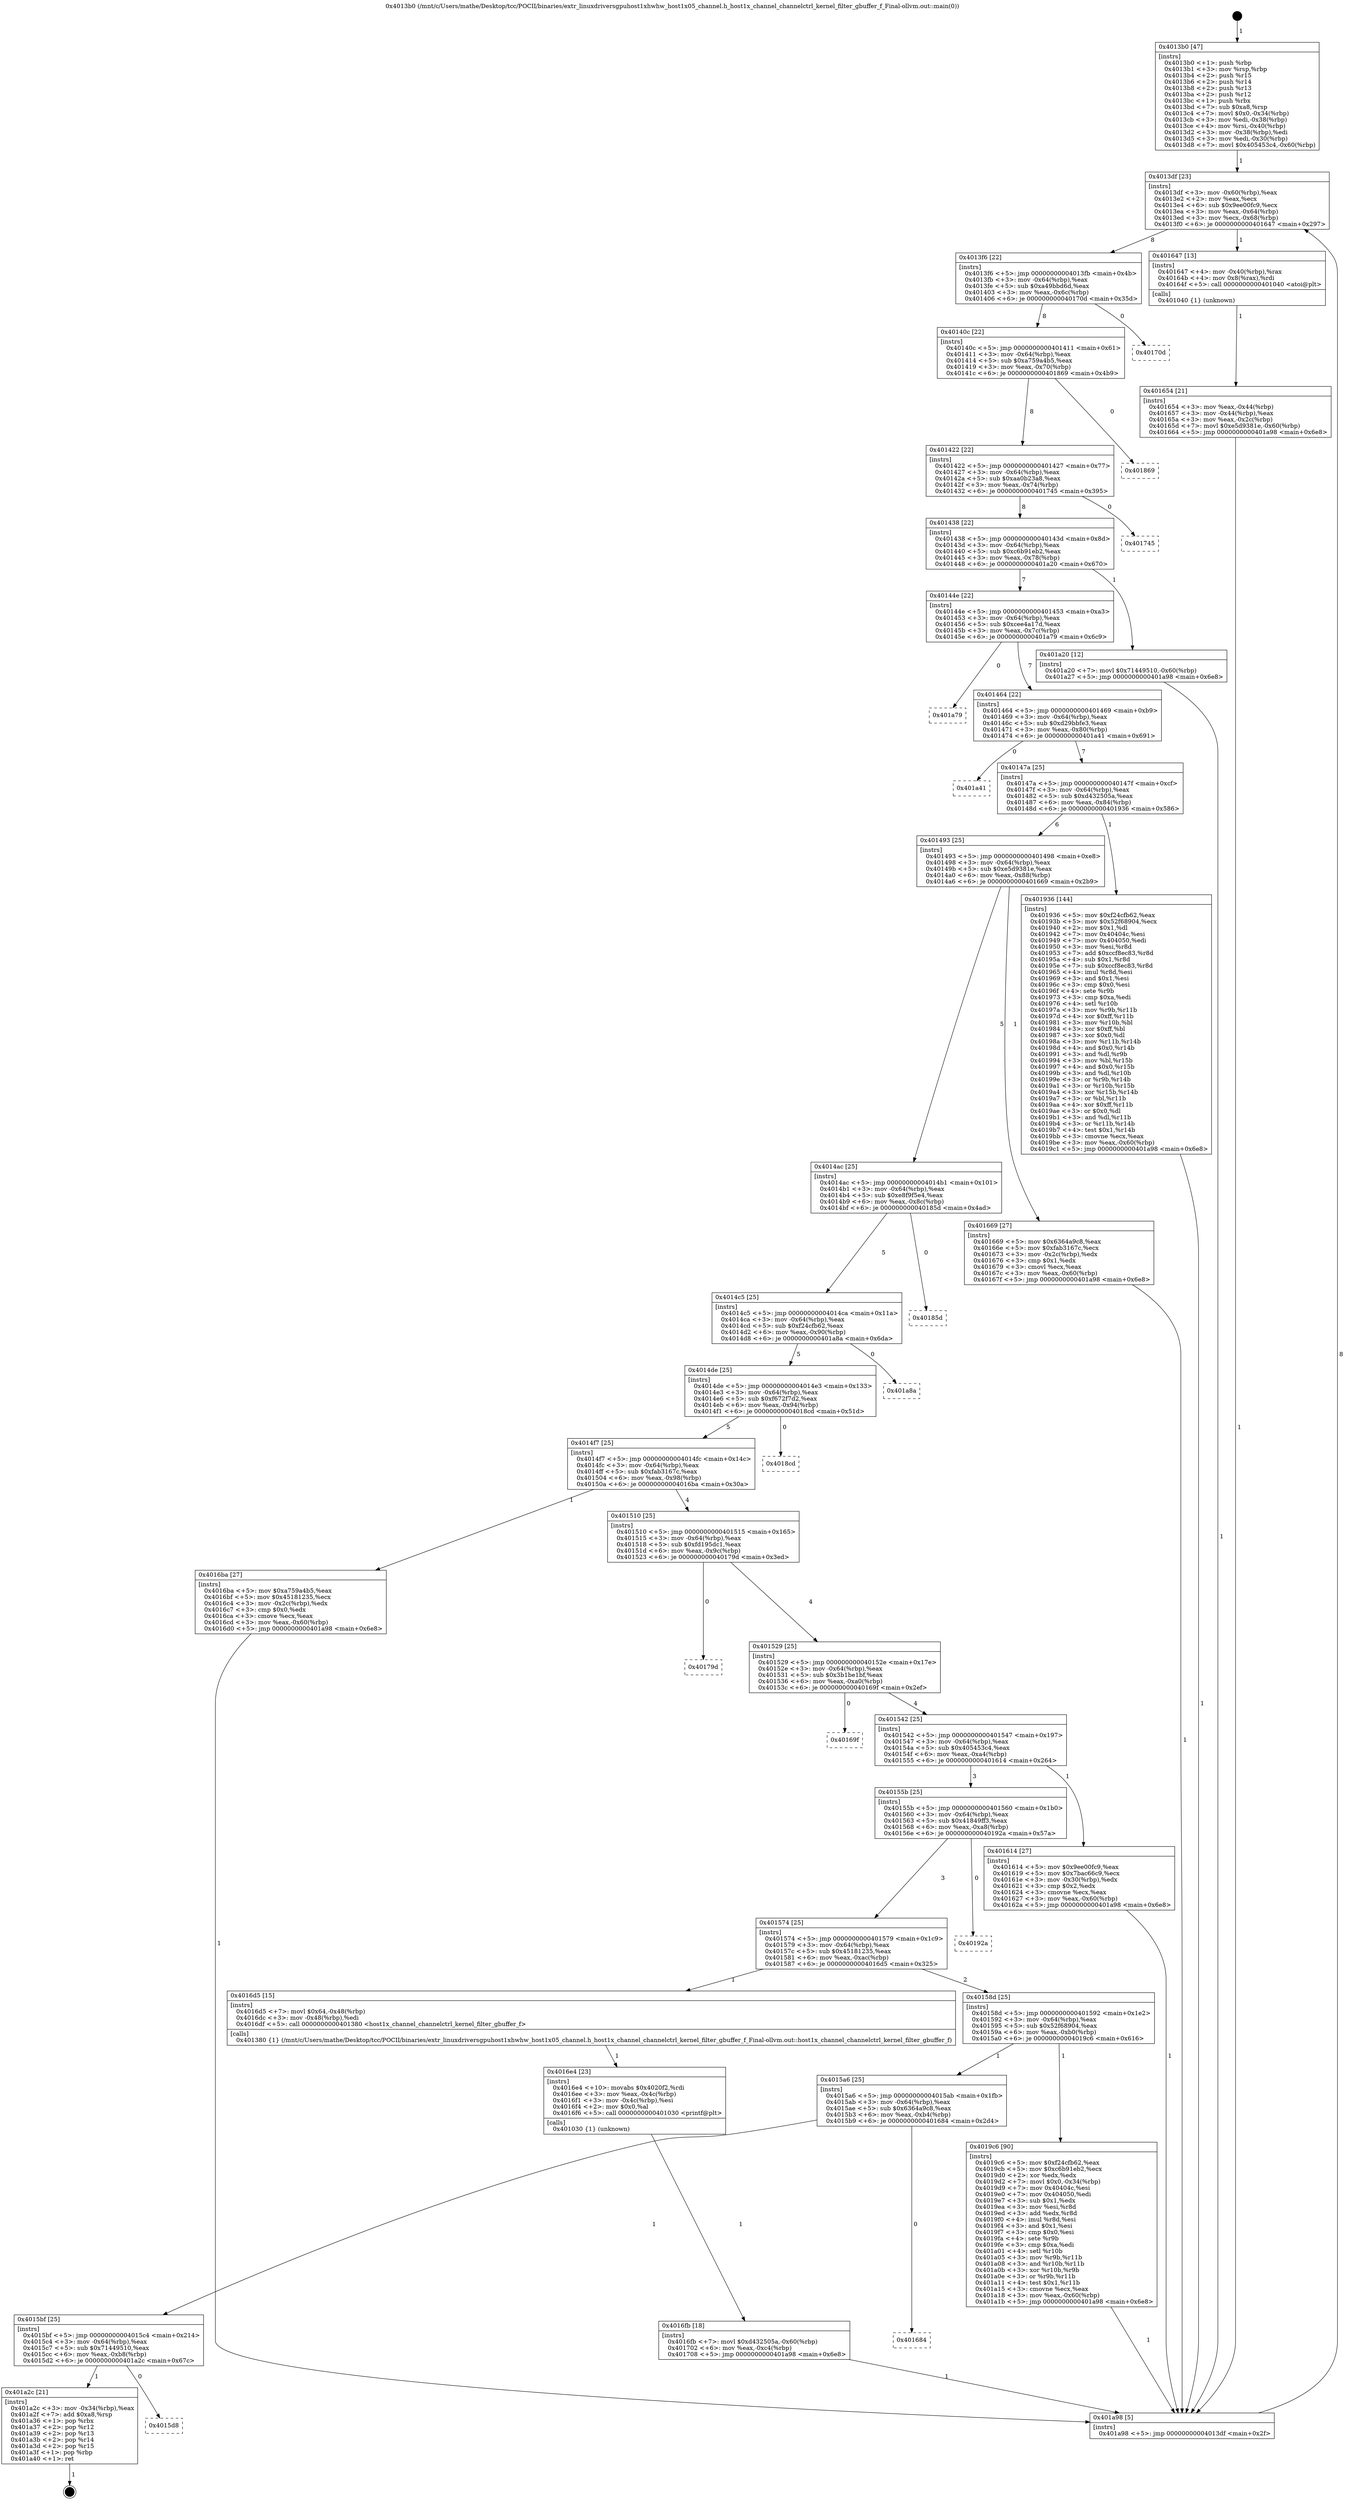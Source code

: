digraph "0x4013b0" {
  label = "0x4013b0 (/mnt/c/Users/mathe/Desktop/tcc/POCII/binaries/extr_linuxdriversgpuhost1xhwhw_host1x05_channel.h_host1x_channel_channelctrl_kernel_filter_gbuffer_f_Final-ollvm.out::main(0))"
  labelloc = "t"
  node[shape=record]

  Entry [label="",width=0.3,height=0.3,shape=circle,fillcolor=black,style=filled]
  "0x4013df" [label="{
     0x4013df [23]\l
     | [instrs]\l
     &nbsp;&nbsp;0x4013df \<+3\>: mov -0x60(%rbp),%eax\l
     &nbsp;&nbsp;0x4013e2 \<+2\>: mov %eax,%ecx\l
     &nbsp;&nbsp;0x4013e4 \<+6\>: sub $0x9ee00fc9,%ecx\l
     &nbsp;&nbsp;0x4013ea \<+3\>: mov %eax,-0x64(%rbp)\l
     &nbsp;&nbsp;0x4013ed \<+3\>: mov %ecx,-0x68(%rbp)\l
     &nbsp;&nbsp;0x4013f0 \<+6\>: je 0000000000401647 \<main+0x297\>\l
  }"]
  "0x401647" [label="{
     0x401647 [13]\l
     | [instrs]\l
     &nbsp;&nbsp;0x401647 \<+4\>: mov -0x40(%rbp),%rax\l
     &nbsp;&nbsp;0x40164b \<+4\>: mov 0x8(%rax),%rdi\l
     &nbsp;&nbsp;0x40164f \<+5\>: call 0000000000401040 \<atoi@plt\>\l
     | [calls]\l
     &nbsp;&nbsp;0x401040 \{1\} (unknown)\l
  }"]
  "0x4013f6" [label="{
     0x4013f6 [22]\l
     | [instrs]\l
     &nbsp;&nbsp;0x4013f6 \<+5\>: jmp 00000000004013fb \<main+0x4b\>\l
     &nbsp;&nbsp;0x4013fb \<+3\>: mov -0x64(%rbp),%eax\l
     &nbsp;&nbsp;0x4013fe \<+5\>: sub $0xa49bbd6d,%eax\l
     &nbsp;&nbsp;0x401403 \<+3\>: mov %eax,-0x6c(%rbp)\l
     &nbsp;&nbsp;0x401406 \<+6\>: je 000000000040170d \<main+0x35d\>\l
  }"]
  Exit [label="",width=0.3,height=0.3,shape=circle,fillcolor=black,style=filled,peripheries=2]
  "0x40170d" [label="{
     0x40170d\l
  }", style=dashed]
  "0x40140c" [label="{
     0x40140c [22]\l
     | [instrs]\l
     &nbsp;&nbsp;0x40140c \<+5\>: jmp 0000000000401411 \<main+0x61\>\l
     &nbsp;&nbsp;0x401411 \<+3\>: mov -0x64(%rbp),%eax\l
     &nbsp;&nbsp;0x401414 \<+5\>: sub $0xa759a4b5,%eax\l
     &nbsp;&nbsp;0x401419 \<+3\>: mov %eax,-0x70(%rbp)\l
     &nbsp;&nbsp;0x40141c \<+6\>: je 0000000000401869 \<main+0x4b9\>\l
  }"]
  "0x4015d8" [label="{
     0x4015d8\l
  }", style=dashed]
  "0x401869" [label="{
     0x401869\l
  }", style=dashed]
  "0x401422" [label="{
     0x401422 [22]\l
     | [instrs]\l
     &nbsp;&nbsp;0x401422 \<+5\>: jmp 0000000000401427 \<main+0x77\>\l
     &nbsp;&nbsp;0x401427 \<+3\>: mov -0x64(%rbp),%eax\l
     &nbsp;&nbsp;0x40142a \<+5\>: sub $0xaa0b23a8,%eax\l
     &nbsp;&nbsp;0x40142f \<+3\>: mov %eax,-0x74(%rbp)\l
     &nbsp;&nbsp;0x401432 \<+6\>: je 0000000000401745 \<main+0x395\>\l
  }"]
  "0x401a2c" [label="{
     0x401a2c [21]\l
     | [instrs]\l
     &nbsp;&nbsp;0x401a2c \<+3\>: mov -0x34(%rbp),%eax\l
     &nbsp;&nbsp;0x401a2f \<+7\>: add $0xa8,%rsp\l
     &nbsp;&nbsp;0x401a36 \<+1\>: pop %rbx\l
     &nbsp;&nbsp;0x401a37 \<+2\>: pop %r12\l
     &nbsp;&nbsp;0x401a39 \<+2\>: pop %r13\l
     &nbsp;&nbsp;0x401a3b \<+2\>: pop %r14\l
     &nbsp;&nbsp;0x401a3d \<+2\>: pop %r15\l
     &nbsp;&nbsp;0x401a3f \<+1\>: pop %rbp\l
     &nbsp;&nbsp;0x401a40 \<+1\>: ret\l
  }"]
  "0x401745" [label="{
     0x401745\l
  }", style=dashed]
  "0x401438" [label="{
     0x401438 [22]\l
     | [instrs]\l
     &nbsp;&nbsp;0x401438 \<+5\>: jmp 000000000040143d \<main+0x8d\>\l
     &nbsp;&nbsp;0x40143d \<+3\>: mov -0x64(%rbp),%eax\l
     &nbsp;&nbsp;0x401440 \<+5\>: sub $0xc6b91eb2,%eax\l
     &nbsp;&nbsp;0x401445 \<+3\>: mov %eax,-0x78(%rbp)\l
     &nbsp;&nbsp;0x401448 \<+6\>: je 0000000000401a20 \<main+0x670\>\l
  }"]
  "0x4015bf" [label="{
     0x4015bf [25]\l
     | [instrs]\l
     &nbsp;&nbsp;0x4015bf \<+5\>: jmp 00000000004015c4 \<main+0x214\>\l
     &nbsp;&nbsp;0x4015c4 \<+3\>: mov -0x64(%rbp),%eax\l
     &nbsp;&nbsp;0x4015c7 \<+5\>: sub $0x71449510,%eax\l
     &nbsp;&nbsp;0x4015cc \<+6\>: mov %eax,-0xb8(%rbp)\l
     &nbsp;&nbsp;0x4015d2 \<+6\>: je 0000000000401a2c \<main+0x67c\>\l
  }"]
  "0x401a20" [label="{
     0x401a20 [12]\l
     | [instrs]\l
     &nbsp;&nbsp;0x401a20 \<+7\>: movl $0x71449510,-0x60(%rbp)\l
     &nbsp;&nbsp;0x401a27 \<+5\>: jmp 0000000000401a98 \<main+0x6e8\>\l
  }"]
  "0x40144e" [label="{
     0x40144e [22]\l
     | [instrs]\l
     &nbsp;&nbsp;0x40144e \<+5\>: jmp 0000000000401453 \<main+0xa3\>\l
     &nbsp;&nbsp;0x401453 \<+3\>: mov -0x64(%rbp),%eax\l
     &nbsp;&nbsp;0x401456 \<+5\>: sub $0xcee4a17d,%eax\l
     &nbsp;&nbsp;0x40145b \<+3\>: mov %eax,-0x7c(%rbp)\l
     &nbsp;&nbsp;0x40145e \<+6\>: je 0000000000401a79 \<main+0x6c9\>\l
  }"]
  "0x401684" [label="{
     0x401684\l
  }", style=dashed]
  "0x401a79" [label="{
     0x401a79\l
  }", style=dashed]
  "0x401464" [label="{
     0x401464 [22]\l
     | [instrs]\l
     &nbsp;&nbsp;0x401464 \<+5\>: jmp 0000000000401469 \<main+0xb9\>\l
     &nbsp;&nbsp;0x401469 \<+3\>: mov -0x64(%rbp),%eax\l
     &nbsp;&nbsp;0x40146c \<+5\>: sub $0xd29bbfe3,%eax\l
     &nbsp;&nbsp;0x401471 \<+3\>: mov %eax,-0x80(%rbp)\l
     &nbsp;&nbsp;0x401474 \<+6\>: je 0000000000401a41 \<main+0x691\>\l
  }"]
  "0x4015a6" [label="{
     0x4015a6 [25]\l
     | [instrs]\l
     &nbsp;&nbsp;0x4015a6 \<+5\>: jmp 00000000004015ab \<main+0x1fb\>\l
     &nbsp;&nbsp;0x4015ab \<+3\>: mov -0x64(%rbp),%eax\l
     &nbsp;&nbsp;0x4015ae \<+5\>: sub $0x6364a9c8,%eax\l
     &nbsp;&nbsp;0x4015b3 \<+6\>: mov %eax,-0xb4(%rbp)\l
     &nbsp;&nbsp;0x4015b9 \<+6\>: je 0000000000401684 \<main+0x2d4\>\l
  }"]
  "0x401a41" [label="{
     0x401a41\l
  }", style=dashed]
  "0x40147a" [label="{
     0x40147a [25]\l
     | [instrs]\l
     &nbsp;&nbsp;0x40147a \<+5\>: jmp 000000000040147f \<main+0xcf\>\l
     &nbsp;&nbsp;0x40147f \<+3\>: mov -0x64(%rbp),%eax\l
     &nbsp;&nbsp;0x401482 \<+5\>: sub $0xd432505a,%eax\l
     &nbsp;&nbsp;0x401487 \<+6\>: mov %eax,-0x84(%rbp)\l
     &nbsp;&nbsp;0x40148d \<+6\>: je 0000000000401936 \<main+0x586\>\l
  }"]
  "0x4019c6" [label="{
     0x4019c6 [90]\l
     | [instrs]\l
     &nbsp;&nbsp;0x4019c6 \<+5\>: mov $0xf24cfb62,%eax\l
     &nbsp;&nbsp;0x4019cb \<+5\>: mov $0xc6b91eb2,%ecx\l
     &nbsp;&nbsp;0x4019d0 \<+2\>: xor %edx,%edx\l
     &nbsp;&nbsp;0x4019d2 \<+7\>: movl $0x0,-0x34(%rbp)\l
     &nbsp;&nbsp;0x4019d9 \<+7\>: mov 0x40404c,%esi\l
     &nbsp;&nbsp;0x4019e0 \<+7\>: mov 0x404050,%edi\l
     &nbsp;&nbsp;0x4019e7 \<+3\>: sub $0x1,%edx\l
     &nbsp;&nbsp;0x4019ea \<+3\>: mov %esi,%r8d\l
     &nbsp;&nbsp;0x4019ed \<+3\>: add %edx,%r8d\l
     &nbsp;&nbsp;0x4019f0 \<+4\>: imul %r8d,%esi\l
     &nbsp;&nbsp;0x4019f4 \<+3\>: and $0x1,%esi\l
     &nbsp;&nbsp;0x4019f7 \<+3\>: cmp $0x0,%esi\l
     &nbsp;&nbsp;0x4019fa \<+4\>: sete %r9b\l
     &nbsp;&nbsp;0x4019fe \<+3\>: cmp $0xa,%edi\l
     &nbsp;&nbsp;0x401a01 \<+4\>: setl %r10b\l
     &nbsp;&nbsp;0x401a05 \<+3\>: mov %r9b,%r11b\l
     &nbsp;&nbsp;0x401a08 \<+3\>: and %r10b,%r11b\l
     &nbsp;&nbsp;0x401a0b \<+3\>: xor %r10b,%r9b\l
     &nbsp;&nbsp;0x401a0e \<+3\>: or %r9b,%r11b\l
     &nbsp;&nbsp;0x401a11 \<+4\>: test $0x1,%r11b\l
     &nbsp;&nbsp;0x401a15 \<+3\>: cmovne %ecx,%eax\l
     &nbsp;&nbsp;0x401a18 \<+3\>: mov %eax,-0x60(%rbp)\l
     &nbsp;&nbsp;0x401a1b \<+5\>: jmp 0000000000401a98 \<main+0x6e8\>\l
  }"]
  "0x401936" [label="{
     0x401936 [144]\l
     | [instrs]\l
     &nbsp;&nbsp;0x401936 \<+5\>: mov $0xf24cfb62,%eax\l
     &nbsp;&nbsp;0x40193b \<+5\>: mov $0x52f68904,%ecx\l
     &nbsp;&nbsp;0x401940 \<+2\>: mov $0x1,%dl\l
     &nbsp;&nbsp;0x401942 \<+7\>: mov 0x40404c,%esi\l
     &nbsp;&nbsp;0x401949 \<+7\>: mov 0x404050,%edi\l
     &nbsp;&nbsp;0x401950 \<+3\>: mov %esi,%r8d\l
     &nbsp;&nbsp;0x401953 \<+7\>: add $0xccf8ec83,%r8d\l
     &nbsp;&nbsp;0x40195a \<+4\>: sub $0x1,%r8d\l
     &nbsp;&nbsp;0x40195e \<+7\>: sub $0xccf8ec83,%r8d\l
     &nbsp;&nbsp;0x401965 \<+4\>: imul %r8d,%esi\l
     &nbsp;&nbsp;0x401969 \<+3\>: and $0x1,%esi\l
     &nbsp;&nbsp;0x40196c \<+3\>: cmp $0x0,%esi\l
     &nbsp;&nbsp;0x40196f \<+4\>: sete %r9b\l
     &nbsp;&nbsp;0x401973 \<+3\>: cmp $0xa,%edi\l
     &nbsp;&nbsp;0x401976 \<+4\>: setl %r10b\l
     &nbsp;&nbsp;0x40197a \<+3\>: mov %r9b,%r11b\l
     &nbsp;&nbsp;0x40197d \<+4\>: xor $0xff,%r11b\l
     &nbsp;&nbsp;0x401981 \<+3\>: mov %r10b,%bl\l
     &nbsp;&nbsp;0x401984 \<+3\>: xor $0xff,%bl\l
     &nbsp;&nbsp;0x401987 \<+3\>: xor $0x0,%dl\l
     &nbsp;&nbsp;0x40198a \<+3\>: mov %r11b,%r14b\l
     &nbsp;&nbsp;0x40198d \<+4\>: and $0x0,%r14b\l
     &nbsp;&nbsp;0x401991 \<+3\>: and %dl,%r9b\l
     &nbsp;&nbsp;0x401994 \<+3\>: mov %bl,%r15b\l
     &nbsp;&nbsp;0x401997 \<+4\>: and $0x0,%r15b\l
     &nbsp;&nbsp;0x40199b \<+3\>: and %dl,%r10b\l
     &nbsp;&nbsp;0x40199e \<+3\>: or %r9b,%r14b\l
     &nbsp;&nbsp;0x4019a1 \<+3\>: or %r10b,%r15b\l
     &nbsp;&nbsp;0x4019a4 \<+3\>: xor %r15b,%r14b\l
     &nbsp;&nbsp;0x4019a7 \<+3\>: or %bl,%r11b\l
     &nbsp;&nbsp;0x4019aa \<+4\>: xor $0xff,%r11b\l
     &nbsp;&nbsp;0x4019ae \<+3\>: or $0x0,%dl\l
     &nbsp;&nbsp;0x4019b1 \<+3\>: and %dl,%r11b\l
     &nbsp;&nbsp;0x4019b4 \<+3\>: or %r11b,%r14b\l
     &nbsp;&nbsp;0x4019b7 \<+4\>: test $0x1,%r14b\l
     &nbsp;&nbsp;0x4019bb \<+3\>: cmovne %ecx,%eax\l
     &nbsp;&nbsp;0x4019be \<+3\>: mov %eax,-0x60(%rbp)\l
     &nbsp;&nbsp;0x4019c1 \<+5\>: jmp 0000000000401a98 \<main+0x6e8\>\l
  }"]
  "0x401493" [label="{
     0x401493 [25]\l
     | [instrs]\l
     &nbsp;&nbsp;0x401493 \<+5\>: jmp 0000000000401498 \<main+0xe8\>\l
     &nbsp;&nbsp;0x401498 \<+3\>: mov -0x64(%rbp),%eax\l
     &nbsp;&nbsp;0x40149b \<+5\>: sub $0xe5d9381e,%eax\l
     &nbsp;&nbsp;0x4014a0 \<+6\>: mov %eax,-0x88(%rbp)\l
     &nbsp;&nbsp;0x4014a6 \<+6\>: je 0000000000401669 \<main+0x2b9\>\l
  }"]
  "0x4016fb" [label="{
     0x4016fb [18]\l
     | [instrs]\l
     &nbsp;&nbsp;0x4016fb \<+7\>: movl $0xd432505a,-0x60(%rbp)\l
     &nbsp;&nbsp;0x401702 \<+6\>: mov %eax,-0xc4(%rbp)\l
     &nbsp;&nbsp;0x401708 \<+5\>: jmp 0000000000401a98 \<main+0x6e8\>\l
  }"]
  "0x401669" [label="{
     0x401669 [27]\l
     | [instrs]\l
     &nbsp;&nbsp;0x401669 \<+5\>: mov $0x6364a9c8,%eax\l
     &nbsp;&nbsp;0x40166e \<+5\>: mov $0xfab3167c,%ecx\l
     &nbsp;&nbsp;0x401673 \<+3\>: mov -0x2c(%rbp),%edx\l
     &nbsp;&nbsp;0x401676 \<+3\>: cmp $0x1,%edx\l
     &nbsp;&nbsp;0x401679 \<+3\>: cmovl %ecx,%eax\l
     &nbsp;&nbsp;0x40167c \<+3\>: mov %eax,-0x60(%rbp)\l
     &nbsp;&nbsp;0x40167f \<+5\>: jmp 0000000000401a98 \<main+0x6e8\>\l
  }"]
  "0x4014ac" [label="{
     0x4014ac [25]\l
     | [instrs]\l
     &nbsp;&nbsp;0x4014ac \<+5\>: jmp 00000000004014b1 \<main+0x101\>\l
     &nbsp;&nbsp;0x4014b1 \<+3\>: mov -0x64(%rbp),%eax\l
     &nbsp;&nbsp;0x4014b4 \<+5\>: sub $0xe8f9f5e4,%eax\l
     &nbsp;&nbsp;0x4014b9 \<+6\>: mov %eax,-0x8c(%rbp)\l
     &nbsp;&nbsp;0x4014bf \<+6\>: je 000000000040185d \<main+0x4ad\>\l
  }"]
  "0x4016e4" [label="{
     0x4016e4 [23]\l
     | [instrs]\l
     &nbsp;&nbsp;0x4016e4 \<+10\>: movabs $0x4020f2,%rdi\l
     &nbsp;&nbsp;0x4016ee \<+3\>: mov %eax,-0x4c(%rbp)\l
     &nbsp;&nbsp;0x4016f1 \<+3\>: mov -0x4c(%rbp),%esi\l
     &nbsp;&nbsp;0x4016f4 \<+2\>: mov $0x0,%al\l
     &nbsp;&nbsp;0x4016f6 \<+5\>: call 0000000000401030 \<printf@plt\>\l
     | [calls]\l
     &nbsp;&nbsp;0x401030 \{1\} (unknown)\l
  }"]
  "0x40185d" [label="{
     0x40185d\l
  }", style=dashed]
  "0x4014c5" [label="{
     0x4014c5 [25]\l
     | [instrs]\l
     &nbsp;&nbsp;0x4014c5 \<+5\>: jmp 00000000004014ca \<main+0x11a\>\l
     &nbsp;&nbsp;0x4014ca \<+3\>: mov -0x64(%rbp),%eax\l
     &nbsp;&nbsp;0x4014cd \<+5\>: sub $0xf24cfb62,%eax\l
     &nbsp;&nbsp;0x4014d2 \<+6\>: mov %eax,-0x90(%rbp)\l
     &nbsp;&nbsp;0x4014d8 \<+6\>: je 0000000000401a8a \<main+0x6da\>\l
  }"]
  "0x40158d" [label="{
     0x40158d [25]\l
     | [instrs]\l
     &nbsp;&nbsp;0x40158d \<+5\>: jmp 0000000000401592 \<main+0x1e2\>\l
     &nbsp;&nbsp;0x401592 \<+3\>: mov -0x64(%rbp),%eax\l
     &nbsp;&nbsp;0x401595 \<+5\>: sub $0x52f68904,%eax\l
     &nbsp;&nbsp;0x40159a \<+6\>: mov %eax,-0xb0(%rbp)\l
     &nbsp;&nbsp;0x4015a0 \<+6\>: je 00000000004019c6 \<main+0x616\>\l
  }"]
  "0x401a8a" [label="{
     0x401a8a\l
  }", style=dashed]
  "0x4014de" [label="{
     0x4014de [25]\l
     | [instrs]\l
     &nbsp;&nbsp;0x4014de \<+5\>: jmp 00000000004014e3 \<main+0x133\>\l
     &nbsp;&nbsp;0x4014e3 \<+3\>: mov -0x64(%rbp),%eax\l
     &nbsp;&nbsp;0x4014e6 \<+5\>: sub $0xf672f7d2,%eax\l
     &nbsp;&nbsp;0x4014eb \<+6\>: mov %eax,-0x94(%rbp)\l
     &nbsp;&nbsp;0x4014f1 \<+6\>: je 00000000004018cd \<main+0x51d\>\l
  }"]
  "0x4016d5" [label="{
     0x4016d5 [15]\l
     | [instrs]\l
     &nbsp;&nbsp;0x4016d5 \<+7\>: movl $0x64,-0x48(%rbp)\l
     &nbsp;&nbsp;0x4016dc \<+3\>: mov -0x48(%rbp),%edi\l
     &nbsp;&nbsp;0x4016df \<+5\>: call 0000000000401380 \<host1x_channel_channelctrl_kernel_filter_gbuffer_f\>\l
     | [calls]\l
     &nbsp;&nbsp;0x401380 \{1\} (/mnt/c/Users/mathe/Desktop/tcc/POCII/binaries/extr_linuxdriversgpuhost1xhwhw_host1x05_channel.h_host1x_channel_channelctrl_kernel_filter_gbuffer_f_Final-ollvm.out::host1x_channel_channelctrl_kernel_filter_gbuffer_f)\l
  }"]
  "0x4018cd" [label="{
     0x4018cd\l
  }", style=dashed]
  "0x4014f7" [label="{
     0x4014f7 [25]\l
     | [instrs]\l
     &nbsp;&nbsp;0x4014f7 \<+5\>: jmp 00000000004014fc \<main+0x14c\>\l
     &nbsp;&nbsp;0x4014fc \<+3\>: mov -0x64(%rbp),%eax\l
     &nbsp;&nbsp;0x4014ff \<+5\>: sub $0xfab3167c,%eax\l
     &nbsp;&nbsp;0x401504 \<+6\>: mov %eax,-0x98(%rbp)\l
     &nbsp;&nbsp;0x40150a \<+6\>: je 00000000004016ba \<main+0x30a\>\l
  }"]
  "0x401574" [label="{
     0x401574 [25]\l
     | [instrs]\l
     &nbsp;&nbsp;0x401574 \<+5\>: jmp 0000000000401579 \<main+0x1c9\>\l
     &nbsp;&nbsp;0x401579 \<+3\>: mov -0x64(%rbp),%eax\l
     &nbsp;&nbsp;0x40157c \<+5\>: sub $0x45181235,%eax\l
     &nbsp;&nbsp;0x401581 \<+6\>: mov %eax,-0xac(%rbp)\l
     &nbsp;&nbsp;0x401587 \<+6\>: je 00000000004016d5 \<main+0x325\>\l
  }"]
  "0x4016ba" [label="{
     0x4016ba [27]\l
     | [instrs]\l
     &nbsp;&nbsp;0x4016ba \<+5\>: mov $0xa759a4b5,%eax\l
     &nbsp;&nbsp;0x4016bf \<+5\>: mov $0x45181235,%ecx\l
     &nbsp;&nbsp;0x4016c4 \<+3\>: mov -0x2c(%rbp),%edx\l
     &nbsp;&nbsp;0x4016c7 \<+3\>: cmp $0x0,%edx\l
     &nbsp;&nbsp;0x4016ca \<+3\>: cmove %ecx,%eax\l
     &nbsp;&nbsp;0x4016cd \<+3\>: mov %eax,-0x60(%rbp)\l
     &nbsp;&nbsp;0x4016d0 \<+5\>: jmp 0000000000401a98 \<main+0x6e8\>\l
  }"]
  "0x401510" [label="{
     0x401510 [25]\l
     | [instrs]\l
     &nbsp;&nbsp;0x401510 \<+5\>: jmp 0000000000401515 \<main+0x165\>\l
     &nbsp;&nbsp;0x401515 \<+3\>: mov -0x64(%rbp),%eax\l
     &nbsp;&nbsp;0x401518 \<+5\>: sub $0xfd195dc1,%eax\l
     &nbsp;&nbsp;0x40151d \<+6\>: mov %eax,-0x9c(%rbp)\l
     &nbsp;&nbsp;0x401523 \<+6\>: je 000000000040179d \<main+0x3ed\>\l
  }"]
  "0x40192a" [label="{
     0x40192a\l
  }", style=dashed]
  "0x40179d" [label="{
     0x40179d\l
  }", style=dashed]
  "0x401529" [label="{
     0x401529 [25]\l
     | [instrs]\l
     &nbsp;&nbsp;0x401529 \<+5\>: jmp 000000000040152e \<main+0x17e\>\l
     &nbsp;&nbsp;0x40152e \<+3\>: mov -0x64(%rbp),%eax\l
     &nbsp;&nbsp;0x401531 \<+5\>: sub $0x3b1be1bf,%eax\l
     &nbsp;&nbsp;0x401536 \<+6\>: mov %eax,-0xa0(%rbp)\l
     &nbsp;&nbsp;0x40153c \<+6\>: je 000000000040169f \<main+0x2ef\>\l
  }"]
  "0x401654" [label="{
     0x401654 [21]\l
     | [instrs]\l
     &nbsp;&nbsp;0x401654 \<+3\>: mov %eax,-0x44(%rbp)\l
     &nbsp;&nbsp;0x401657 \<+3\>: mov -0x44(%rbp),%eax\l
     &nbsp;&nbsp;0x40165a \<+3\>: mov %eax,-0x2c(%rbp)\l
     &nbsp;&nbsp;0x40165d \<+7\>: movl $0xe5d9381e,-0x60(%rbp)\l
     &nbsp;&nbsp;0x401664 \<+5\>: jmp 0000000000401a98 \<main+0x6e8\>\l
  }"]
  "0x40169f" [label="{
     0x40169f\l
  }", style=dashed]
  "0x401542" [label="{
     0x401542 [25]\l
     | [instrs]\l
     &nbsp;&nbsp;0x401542 \<+5\>: jmp 0000000000401547 \<main+0x197\>\l
     &nbsp;&nbsp;0x401547 \<+3\>: mov -0x64(%rbp),%eax\l
     &nbsp;&nbsp;0x40154a \<+5\>: sub $0x405453c4,%eax\l
     &nbsp;&nbsp;0x40154f \<+6\>: mov %eax,-0xa4(%rbp)\l
     &nbsp;&nbsp;0x401555 \<+6\>: je 0000000000401614 \<main+0x264\>\l
  }"]
  "0x4013b0" [label="{
     0x4013b0 [47]\l
     | [instrs]\l
     &nbsp;&nbsp;0x4013b0 \<+1\>: push %rbp\l
     &nbsp;&nbsp;0x4013b1 \<+3\>: mov %rsp,%rbp\l
     &nbsp;&nbsp;0x4013b4 \<+2\>: push %r15\l
     &nbsp;&nbsp;0x4013b6 \<+2\>: push %r14\l
     &nbsp;&nbsp;0x4013b8 \<+2\>: push %r13\l
     &nbsp;&nbsp;0x4013ba \<+2\>: push %r12\l
     &nbsp;&nbsp;0x4013bc \<+1\>: push %rbx\l
     &nbsp;&nbsp;0x4013bd \<+7\>: sub $0xa8,%rsp\l
     &nbsp;&nbsp;0x4013c4 \<+7\>: movl $0x0,-0x34(%rbp)\l
     &nbsp;&nbsp;0x4013cb \<+3\>: mov %edi,-0x38(%rbp)\l
     &nbsp;&nbsp;0x4013ce \<+4\>: mov %rsi,-0x40(%rbp)\l
     &nbsp;&nbsp;0x4013d2 \<+3\>: mov -0x38(%rbp),%edi\l
     &nbsp;&nbsp;0x4013d5 \<+3\>: mov %edi,-0x30(%rbp)\l
     &nbsp;&nbsp;0x4013d8 \<+7\>: movl $0x405453c4,-0x60(%rbp)\l
  }"]
  "0x401614" [label="{
     0x401614 [27]\l
     | [instrs]\l
     &nbsp;&nbsp;0x401614 \<+5\>: mov $0x9ee00fc9,%eax\l
     &nbsp;&nbsp;0x401619 \<+5\>: mov $0x7bac66c9,%ecx\l
     &nbsp;&nbsp;0x40161e \<+3\>: mov -0x30(%rbp),%edx\l
     &nbsp;&nbsp;0x401621 \<+3\>: cmp $0x2,%edx\l
     &nbsp;&nbsp;0x401624 \<+3\>: cmovne %ecx,%eax\l
     &nbsp;&nbsp;0x401627 \<+3\>: mov %eax,-0x60(%rbp)\l
     &nbsp;&nbsp;0x40162a \<+5\>: jmp 0000000000401a98 \<main+0x6e8\>\l
  }"]
  "0x40155b" [label="{
     0x40155b [25]\l
     | [instrs]\l
     &nbsp;&nbsp;0x40155b \<+5\>: jmp 0000000000401560 \<main+0x1b0\>\l
     &nbsp;&nbsp;0x401560 \<+3\>: mov -0x64(%rbp),%eax\l
     &nbsp;&nbsp;0x401563 \<+5\>: sub $0x41849ff3,%eax\l
     &nbsp;&nbsp;0x401568 \<+6\>: mov %eax,-0xa8(%rbp)\l
     &nbsp;&nbsp;0x40156e \<+6\>: je 000000000040192a \<main+0x57a\>\l
  }"]
  "0x401a98" [label="{
     0x401a98 [5]\l
     | [instrs]\l
     &nbsp;&nbsp;0x401a98 \<+5\>: jmp 00000000004013df \<main+0x2f\>\l
  }"]
  Entry -> "0x4013b0" [label=" 1"]
  "0x4013df" -> "0x401647" [label=" 1"]
  "0x4013df" -> "0x4013f6" [label=" 8"]
  "0x401a2c" -> Exit [label=" 1"]
  "0x4013f6" -> "0x40170d" [label=" 0"]
  "0x4013f6" -> "0x40140c" [label=" 8"]
  "0x4015bf" -> "0x4015d8" [label=" 0"]
  "0x40140c" -> "0x401869" [label=" 0"]
  "0x40140c" -> "0x401422" [label=" 8"]
  "0x4015bf" -> "0x401a2c" [label=" 1"]
  "0x401422" -> "0x401745" [label=" 0"]
  "0x401422" -> "0x401438" [label=" 8"]
  "0x4015a6" -> "0x4015bf" [label=" 1"]
  "0x401438" -> "0x401a20" [label=" 1"]
  "0x401438" -> "0x40144e" [label=" 7"]
  "0x4015a6" -> "0x401684" [label=" 0"]
  "0x40144e" -> "0x401a79" [label=" 0"]
  "0x40144e" -> "0x401464" [label=" 7"]
  "0x401a20" -> "0x401a98" [label=" 1"]
  "0x401464" -> "0x401a41" [label=" 0"]
  "0x401464" -> "0x40147a" [label=" 7"]
  "0x4019c6" -> "0x401a98" [label=" 1"]
  "0x40147a" -> "0x401936" [label=" 1"]
  "0x40147a" -> "0x401493" [label=" 6"]
  "0x40158d" -> "0x4015a6" [label=" 1"]
  "0x401493" -> "0x401669" [label=" 1"]
  "0x401493" -> "0x4014ac" [label=" 5"]
  "0x40158d" -> "0x4019c6" [label=" 1"]
  "0x4014ac" -> "0x40185d" [label=" 0"]
  "0x4014ac" -> "0x4014c5" [label=" 5"]
  "0x401936" -> "0x401a98" [label=" 1"]
  "0x4014c5" -> "0x401a8a" [label=" 0"]
  "0x4014c5" -> "0x4014de" [label=" 5"]
  "0x4016fb" -> "0x401a98" [label=" 1"]
  "0x4014de" -> "0x4018cd" [label=" 0"]
  "0x4014de" -> "0x4014f7" [label=" 5"]
  "0x4016e4" -> "0x4016fb" [label=" 1"]
  "0x4014f7" -> "0x4016ba" [label=" 1"]
  "0x4014f7" -> "0x401510" [label=" 4"]
  "0x401574" -> "0x40158d" [label=" 2"]
  "0x401510" -> "0x40179d" [label=" 0"]
  "0x401510" -> "0x401529" [label=" 4"]
  "0x401574" -> "0x4016d5" [label=" 1"]
  "0x401529" -> "0x40169f" [label=" 0"]
  "0x401529" -> "0x401542" [label=" 4"]
  "0x40155b" -> "0x401574" [label=" 3"]
  "0x401542" -> "0x401614" [label=" 1"]
  "0x401542" -> "0x40155b" [label=" 3"]
  "0x401614" -> "0x401a98" [label=" 1"]
  "0x4013b0" -> "0x4013df" [label=" 1"]
  "0x401a98" -> "0x4013df" [label=" 8"]
  "0x401647" -> "0x401654" [label=" 1"]
  "0x401654" -> "0x401a98" [label=" 1"]
  "0x401669" -> "0x401a98" [label=" 1"]
  "0x4016ba" -> "0x401a98" [label=" 1"]
  "0x4016d5" -> "0x4016e4" [label=" 1"]
  "0x40155b" -> "0x40192a" [label=" 0"]
}
